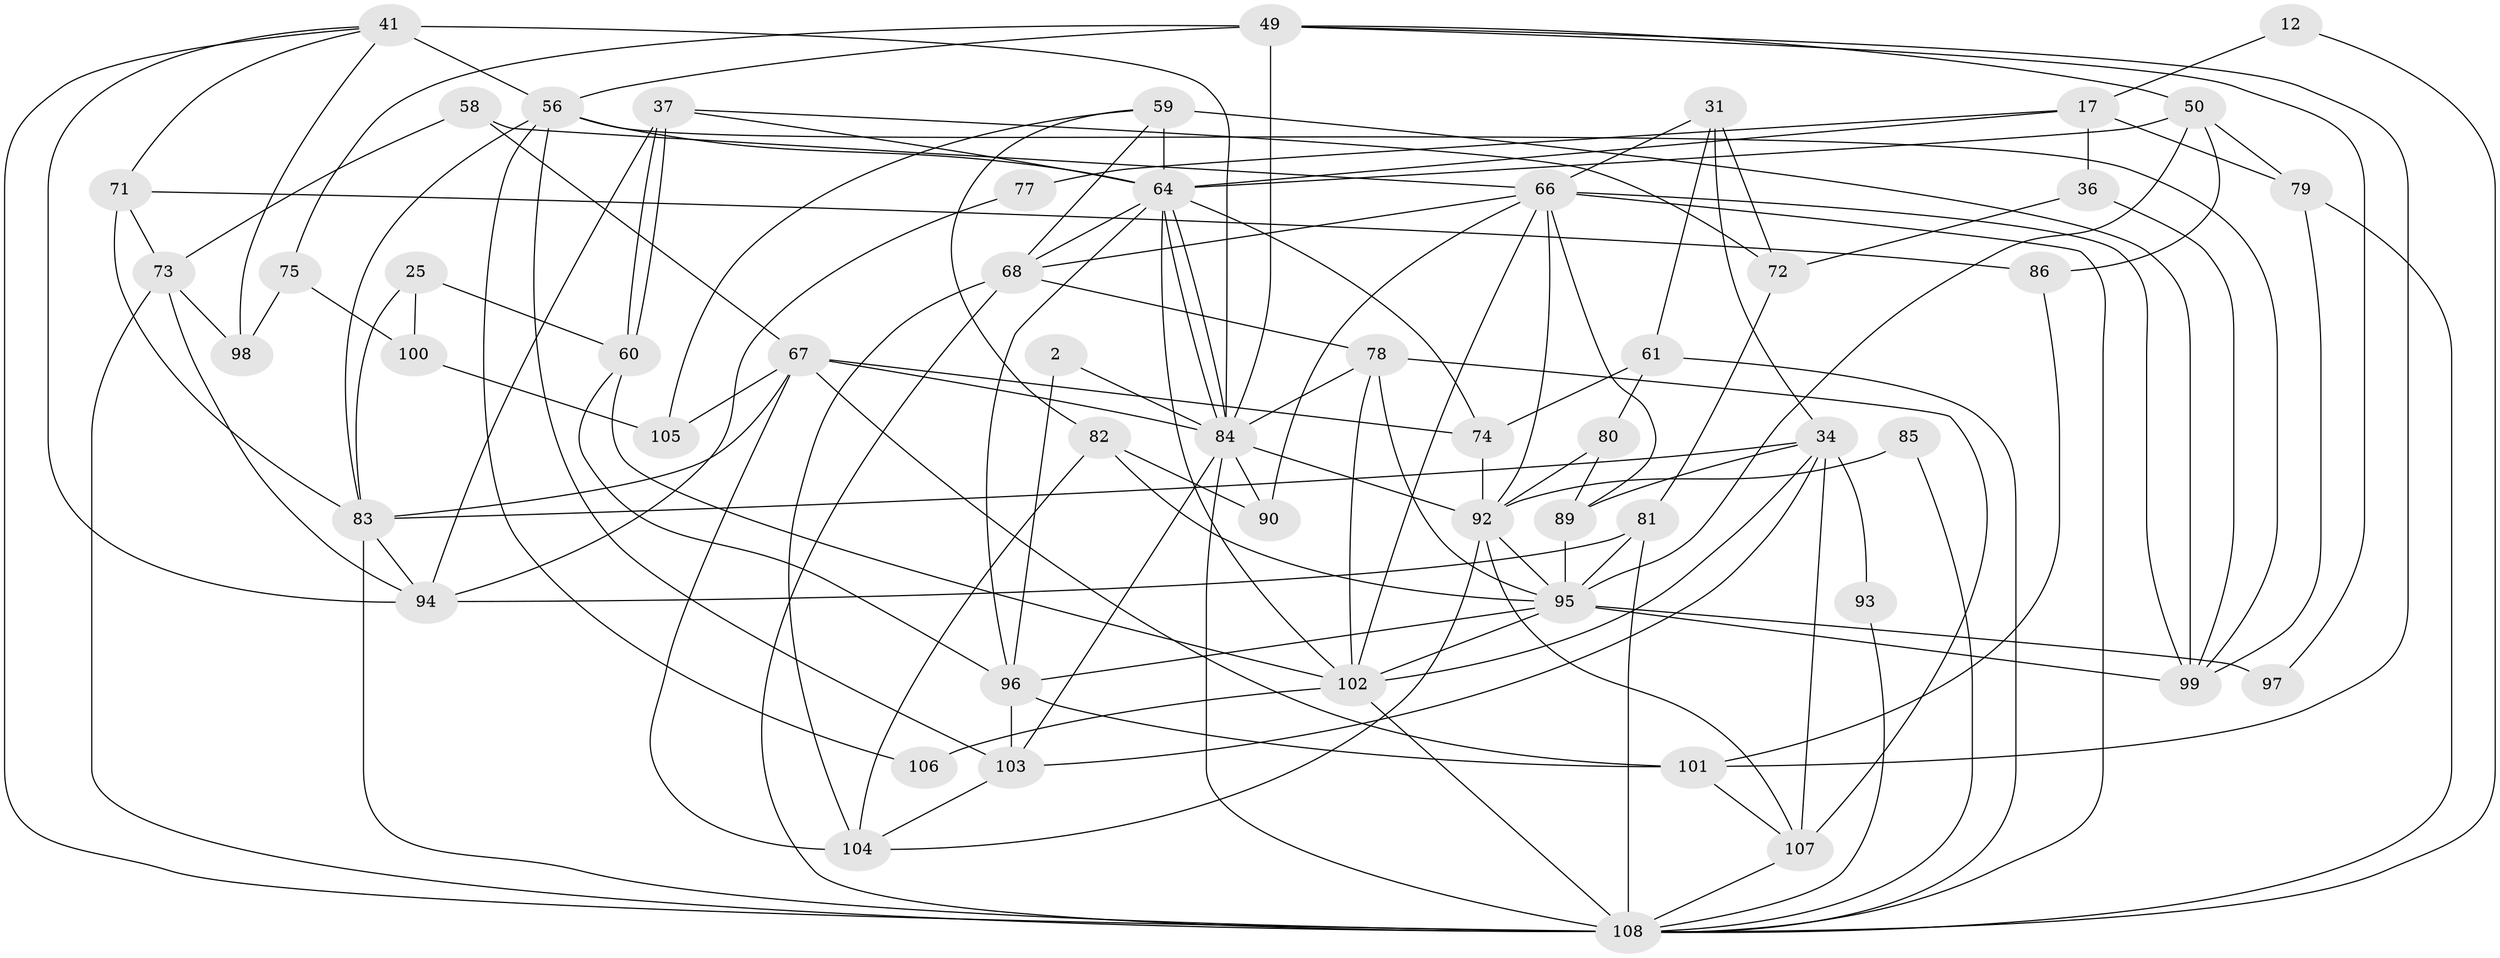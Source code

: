// original degree distribution, {4: 0.2777777777777778, 2: 0.08333333333333333, 5: 0.14814814814814814, 6: 0.10185185185185185, 3: 0.3425925925925926, 7: 0.027777777777777776, 8: 0.018518518518518517}
// Generated by graph-tools (version 1.1) at 2025/50/03/09/25 04:50:21]
// undirected, 54 vertices, 135 edges
graph export_dot {
graph [start="1"]
  node [color=gray90,style=filled];
  2;
  12;
  17;
  25;
  31;
  34 [super="+14"];
  36;
  37 [super="+18"];
  41 [super="+22"];
  49 [super="+24"];
  50;
  56 [super="+35+47"];
  58;
  59;
  60;
  61;
  64 [super="+9+11+13+42"];
  66 [super="+38"];
  67 [super="+5+39"];
  68 [super="+48"];
  71;
  72 [super="+27"];
  73;
  74 [super="+19"];
  75;
  77;
  78;
  79 [super="+30"];
  80;
  81 [super="+21"];
  82 [super="+76"];
  83 [super="+28+69"];
  84 [super="+32"];
  85;
  86;
  89;
  90;
  92 [super="+63+65"];
  93;
  94 [super="+29"];
  95 [super="+43+88"];
  96 [super="+1"];
  97;
  98;
  99 [super="+3"];
  100 [super="+46"];
  101;
  102 [super="+45+55"];
  103 [super="+53"];
  104;
  105;
  106;
  107 [super="+91"];
  108 [super="+16+87+70"];
  2 -- 96;
  2 -- 84;
  12 -- 17;
  12 -- 108;
  17 -- 36;
  17 -- 64 [weight=2];
  17 -- 77;
  17 -- 79 [weight=2];
  25 -- 60;
  25 -- 100;
  25 -- 83;
  31 -- 72 [weight=2];
  31 -- 61;
  31 -- 34;
  31 -- 66;
  34 -- 93;
  34 -- 107 [weight=2];
  34 -- 103;
  34 -- 89;
  34 -- 83;
  34 -- 102;
  36 -- 99;
  36 -- 72;
  37 -- 60;
  37 -- 60;
  37 -- 64;
  37 -- 72;
  37 -- 94;
  41 -- 94;
  41 -- 71;
  41 -- 98;
  41 -- 84 [weight=2];
  41 -- 56 [weight=2];
  41 -- 108;
  49 -- 56 [weight=2];
  49 -- 97;
  49 -- 84;
  49 -- 50;
  49 -- 101;
  49 -- 75;
  50 -- 79;
  50 -- 86;
  50 -- 64;
  50 -- 95;
  56 -- 103;
  56 -- 83;
  56 -- 99;
  56 -- 106;
  56 -- 64;
  58 -- 73;
  58 -- 67;
  58 -- 66;
  59 -- 99 [weight=2];
  59 -- 105;
  59 -- 82;
  59 -- 64 [weight=2];
  59 -- 68;
  60 -- 96;
  60 -- 102;
  61 -- 74;
  61 -- 80;
  61 -- 108;
  64 -- 84 [weight=2];
  64 -- 84;
  64 -- 96;
  64 -- 68;
  64 -- 74;
  64 -- 102;
  66 -- 90;
  66 -- 89;
  66 -- 92 [weight=3];
  66 -- 99;
  66 -- 108;
  66 -- 102;
  66 -- 68;
  67 -- 101;
  67 -- 105;
  67 -- 83;
  67 -- 104;
  67 -- 74;
  67 -- 84;
  68 -- 78;
  68 -- 104;
  68 -- 108;
  71 -- 86;
  71 -- 73;
  71 -- 83;
  72 -- 81;
  73 -- 94;
  73 -- 98;
  73 -- 108;
  74 -- 92;
  75 -- 98;
  75 -- 100;
  77 -- 94;
  78 -- 107 [weight=2];
  78 -- 84;
  78 -- 95;
  78 -- 102;
  79 -- 99;
  79 -- 108;
  80 -- 89;
  80 -- 92;
  81 -- 95;
  81 -- 108;
  81 -- 94;
  82 -- 90 [weight=2];
  82 -- 104;
  82 -- 95;
  83 -- 108 [weight=3];
  83 -- 94 [weight=2];
  84 -- 103;
  84 -- 108;
  84 -- 90;
  84 -- 92 [weight=2];
  85 -- 92;
  85 -- 108 [weight=2];
  86 -- 101;
  89 -- 95 [weight=2];
  92 -- 104;
  92 -- 107;
  92 -- 95;
  93 -- 108;
  95 -- 96 [weight=3];
  95 -- 97 [weight=2];
  95 -- 99 [weight=2];
  95 -- 102;
  96 -- 101;
  96 -- 103 [weight=2];
  100 -- 105 [weight=2];
  101 -- 107;
  102 -- 106;
  102 -- 108;
  103 -- 104;
  107 -- 108;
}
